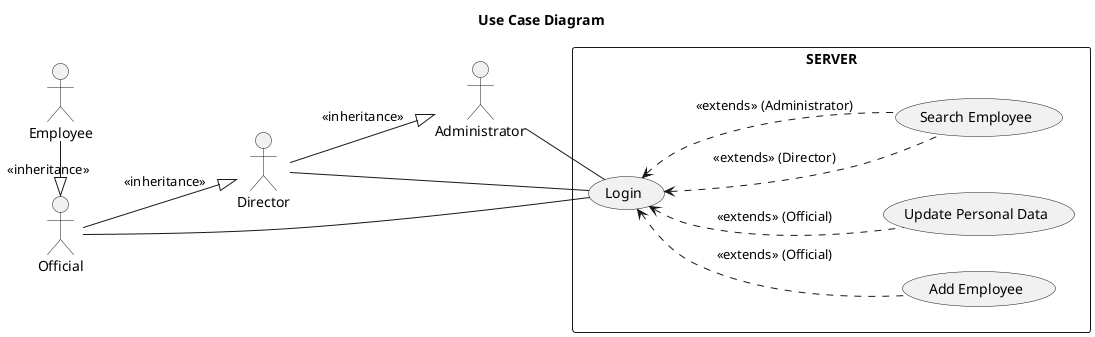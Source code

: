 @startuml
title Use Case Diagram

left to right direction

actor Administrator
actor Official
actor Employee
actor Director

Employee -right-|> (Official) : <<inheritance>>
Official -down-|> (Director) : <<inheritance>>
Director -down-|> (Administrator) : <<inheritance>>

rectangle  SERVER {
    Official -- (Login)
    Director -- (Login)
    Administrator -- (Login)
    (Login) <.. (Add Employee) : <<extends>> (Official)
    (Login) <.. (Update Personal Data) : <<extends>> (Official)
    (Login) <.. (Search Employee) : <<extends>> (Director)
    (Login) <.. (Search Employee) : <<extends>> (Administrator)
}
@enduml